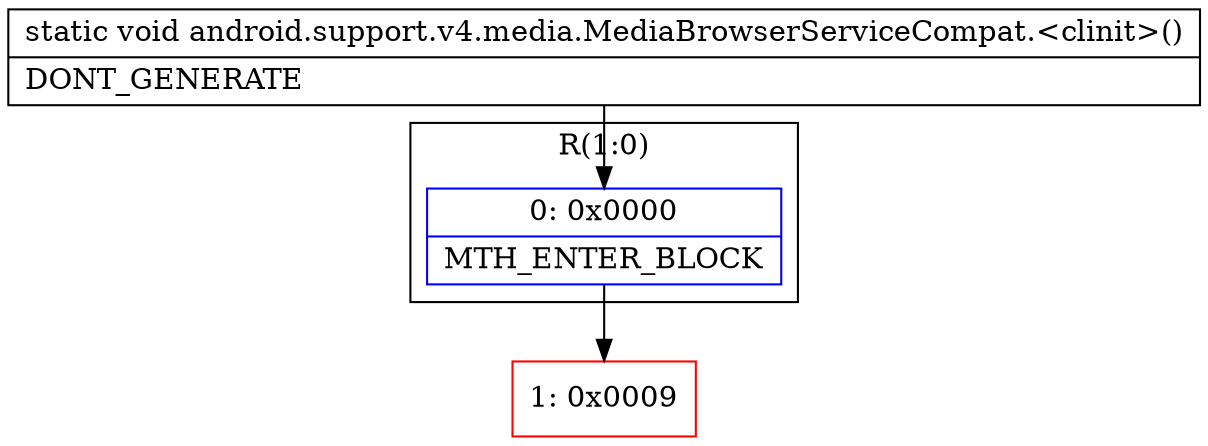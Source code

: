 digraph "CFG forandroid.support.v4.media.MediaBrowserServiceCompat.\<clinit\>()V" {
subgraph cluster_Region_982652919 {
label = "R(1:0)";
node [shape=record,color=blue];
Node_0 [shape=record,label="{0\:\ 0x0000|MTH_ENTER_BLOCK\l}"];
}
Node_1 [shape=record,color=red,label="{1\:\ 0x0009}"];
MethodNode[shape=record,label="{static void android.support.v4.media.MediaBrowserServiceCompat.\<clinit\>()  | DONT_GENERATE\l}"];
MethodNode -> Node_0;
Node_0 -> Node_1;
}

